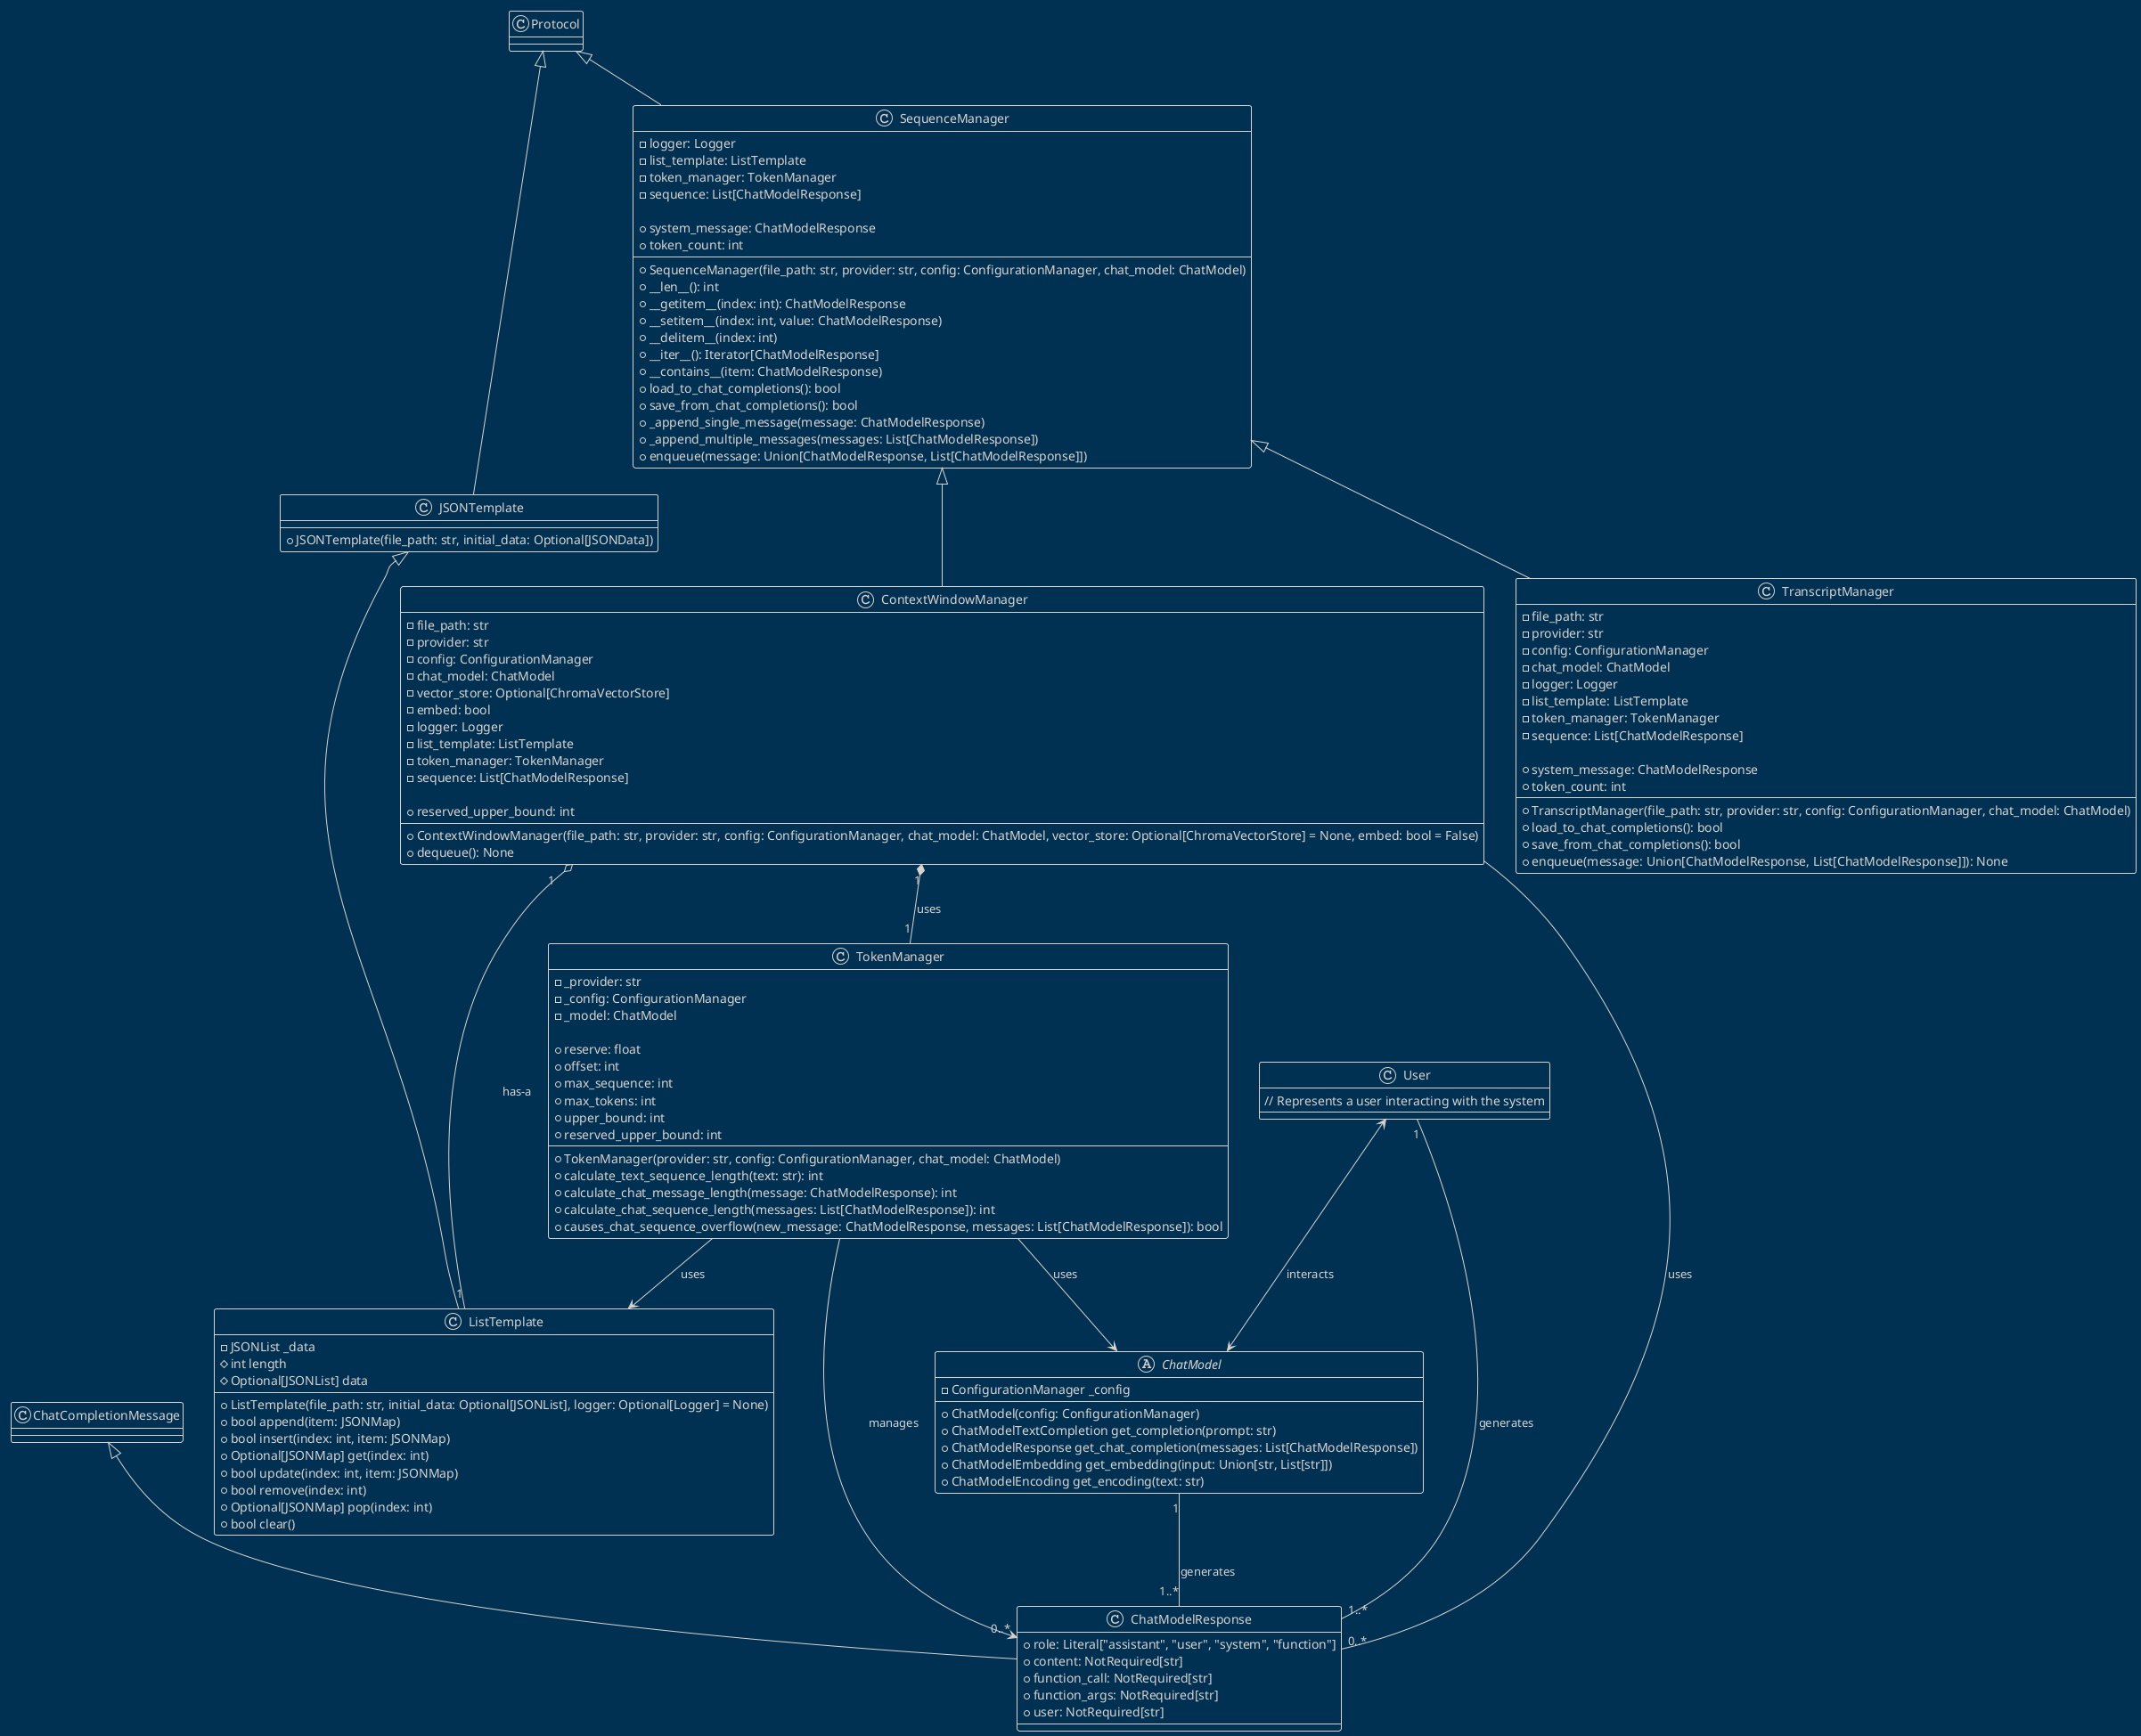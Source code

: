@startuml SequenceManager
!theme blueprint

' docs/diagrams/plantuml/token_manager.puml

class ChatModelResponse extends ChatCompletionMessage {
    + role: Literal["assistant", "user", "system", "function"]
    + content: NotRequired[str]
    + function_call: NotRequired[str]
    + function_args: NotRequired[str]
    + user: NotRequired[str]
}

abstract class ChatModel {
    - ConfigurationManager _config
    + ChatModel(config: ConfigurationManager)
    + ChatModelTextCompletion get_completion(prompt: str)
    + ChatModelResponse get_chat_completion(messages: List[ChatModelResponse])
    + ChatModelEmbedding get_embedding(input: Union[str, List[str]])
    + ChatModelEncoding get_encoding(text: str)
}

class JSONTemplate extends Protocol {
    ' Template class for managing JSON sources
    + JSONTemplate(file_path: str, initial_data: Optional[JSONData])
}

class ListTemplate extends JSONTemplate {
    ' A template class for managing a list of dictionaries in JSON files.
    - JSONList _data
    + ListTemplate(file_path: str, initial_data: Optional[JSONList], logger: Optional[Logger] = None)
    # int length
    # Optional[JSONList] data
    + bool append(item: JSONMap)
    + bool insert(index: int, item: JSONMap)
    + Optional[JSONMap] get(index: int)
    + bool update(index: int, item: JSONMap)
    + bool remove(index: int)
    + Optional[JSONMap] pop(index: int)
    + bool clear()
}

class TokenManager {
    - _provider: str
    - _config: ConfigurationManager
    - _model: ChatModel

    + TokenManager(provider: str, config: ConfigurationManager, chat_model: ChatModel)
    + reserve: float
    + offset: int
    + max_sequence: int
    + max_tokens: int
    + upper_bound: int
    + reserved_upper_bound: int
    + calculate_text_sequence_length(text: str): int
    + calculate_chat_message_length(message: ChatModelResponse): int
    + calculate_chat_sequence_length(messages: List[ChatModelResponse]): int
    + causes_chat_sequence_overflow(new_message: ChatModelResponse, messages: List[ChatModelResponse]): bool
}

class SequenceManager extends Protocol {
    - logger: Logger
    - list_template: ListTemplate
    - token_manager: TokenManager
    - sequence: List[ChatModelResponse]

    + SequenceManager(file_path: str, provider: str, config: ConfigurationManager, chat_model: ChatModel)
    + __len__(): int
    + __getitem__(index: int): ChatModelResponse
    + __setitem__(index: int, value: ChatModelResponse)
    + __delitem__(index: int)
    + __iter__(): Iterator[ChatModelResponse]
    + __contains__(item: ChatModelResponse)
    + system_message: ChatModelResponse
    + token_count: int
    + load_to_chat_completions(): bool
    + save_from_chat_completions(): bool
    + _append_single_message(message: ChatModelResponse)
    + _append_multiple_messages(messages: List[ChatModelResponse])
    + enqueue(message: Union[ChatModelResponse, List[ChatModelResponse]])
}

class TranscriptManager extends SequenceManager {
    - file_path: str
    - provider: str
    - config: ConfigurationManager
    - chat_model: ChatModel
    - logger: Logger
    - list_template: ListTemplate
    - token_manager: TokenManager
    - sequence: List[ChatModelResponse]

    + TranscriptManager(file_path: str, provider: str, config: ConfigurationManager, chat_model: ChatModel)
    + system_message: ChatModelResponse
    + token_count: int
    + load_to_chat_completions(): bool
    + save_from_chat_completions(): bool
    + enqueue(message: Union[ChatModelResponse, List[ChatModelResponse]]): None
}

class ContextWindowManager extends SequenceManager {
    - file_path: str
    - provider: str
    - config: ConfigurationManager
    - chat_model: ChatModel
    - vector_store: Optional[ChromaVectorStore]
    - embed: bool
    - logger: Logger
    - list_template: ListTemplate
    - token_manager: TokenManager
    - sequence: List[ChatModelResponse]

    + ContextWindowManager(file_path: str, provider: str, config: ConfigurationManager, chat_model: ChatModel, vector_store: Optional[ChromaVectorStore] = None, embed: bool = False)
    + reserved_upper_bound: int
    + dequeue(): None
}

class User {
    // Represents a user interacting with the system
}

' UML diagram relationships

' User and ChatModel have a bidirectional association
User <--> ChatModel : interacts

' ChatModel and ChatModelResponse are tightly coupled
ChatModel "1" -- "1..*" ChatModelResponse : generates
User "1" -- "1..*" ChatModelResponse : generates

' ContextWindowManager has a composition relationship with TokenManager
ContextWindowManager "1" *-- "1" TokenManager : uses

' ContextWindowManager uses ChatModelResponse
ContextWindowManager -- "0..*" ChatModelResponse : uses

' ListTemplate is a component of ContextWindowManager
ContextWindowManager "1" o-- "1" ListTemplate : has-a

' TokenManager has a unidirectional association with ChatModel and ListTemplate
TokenManager --> ChatModel : uses
TokenManager --> ListTemplate : uses

' TokenManager manages tokens in ChatModelResponse
TokenManager --> "0..*" ChatModelResponse : manages

' Optional: Add logger relationship (if applicable)
' Logger class would be linked to classes that use it
' Logger <.. ContextWindowManager : logs
' Logger <.. TokenManager : logs

' Optional: JSONTemplate and ListTemplate relationship (if applicable)
' JSONTemplate <|-- ListTemplate : extends

@enduml
